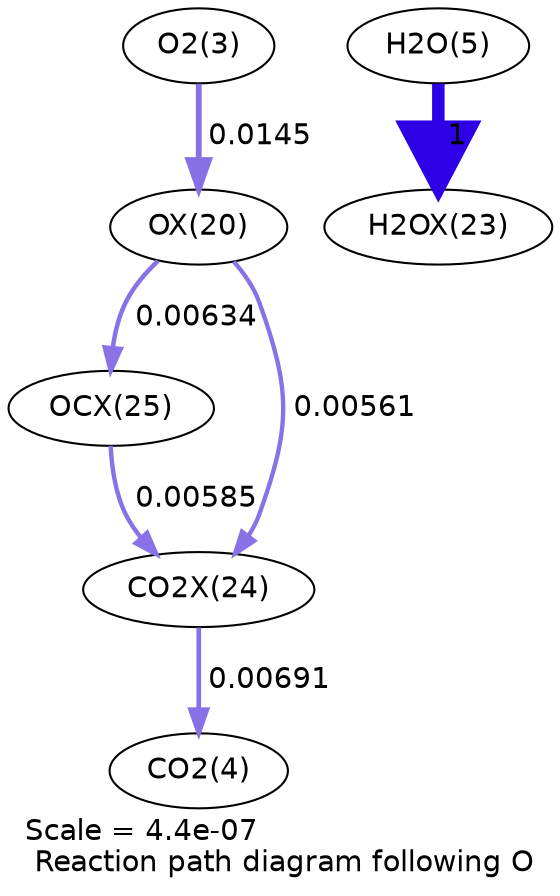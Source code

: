 digraph reaction_paths {
center=1;
s5 -> s23[fontname="Helvetica", penwidth=2.8, arrowsize=1.4, color="0.7, 0.515, 0.9"
, label=" 0.0145"];
s23 -> s28[fontname="Helvetica", penwidth=2.18, arrowsize=1.09, color="0.7, 0.506, 0.9"
, label=" 0.00634"];
s23 -> s27[fontname="Helvetica", penwidth=2.09, arrowsize=1.04, color="0.7, 0.506, 0.9"
, label=" 0.00561"];
s7 -> s26[fontname="Helvetica", penwidth=6, arrowsize=3, color="0.7, 1.5, 0.9"
, label=" 1"];
s28 -> s27[fontname="Helvetica", penwidth=2.12, arrowsize=1.06, color="0.7, 0.506, 0.9"
, label=" 0.00585"];
s27 -> s6[fontname="Helvetica", penwidth=2.24, arrowsize=1.12, color="0.7, 0.507, 0.9"
, label=" 0.00691"];
s5 [ fontname="Helvetica", label="O2(3)"];
s6 [ fontname="Helvetica", label="CO2(4)"];
s7 [ fontname="Helvetica", label="H2O(5)"];
s23 [ fontname="Helvetica", label="OX(20)"];
s26 [ fontname="Helvetica", label="H2OX(23)"];
s27 [ fontname="Helvetica", label="CO2X(24)"];
s28 [ fontname="Helvetica", label="OCX(25)"];
 label = "Scale = 4.4e-07\l Reaction path diagram following O";
 fontname = "Helvetica";
}
